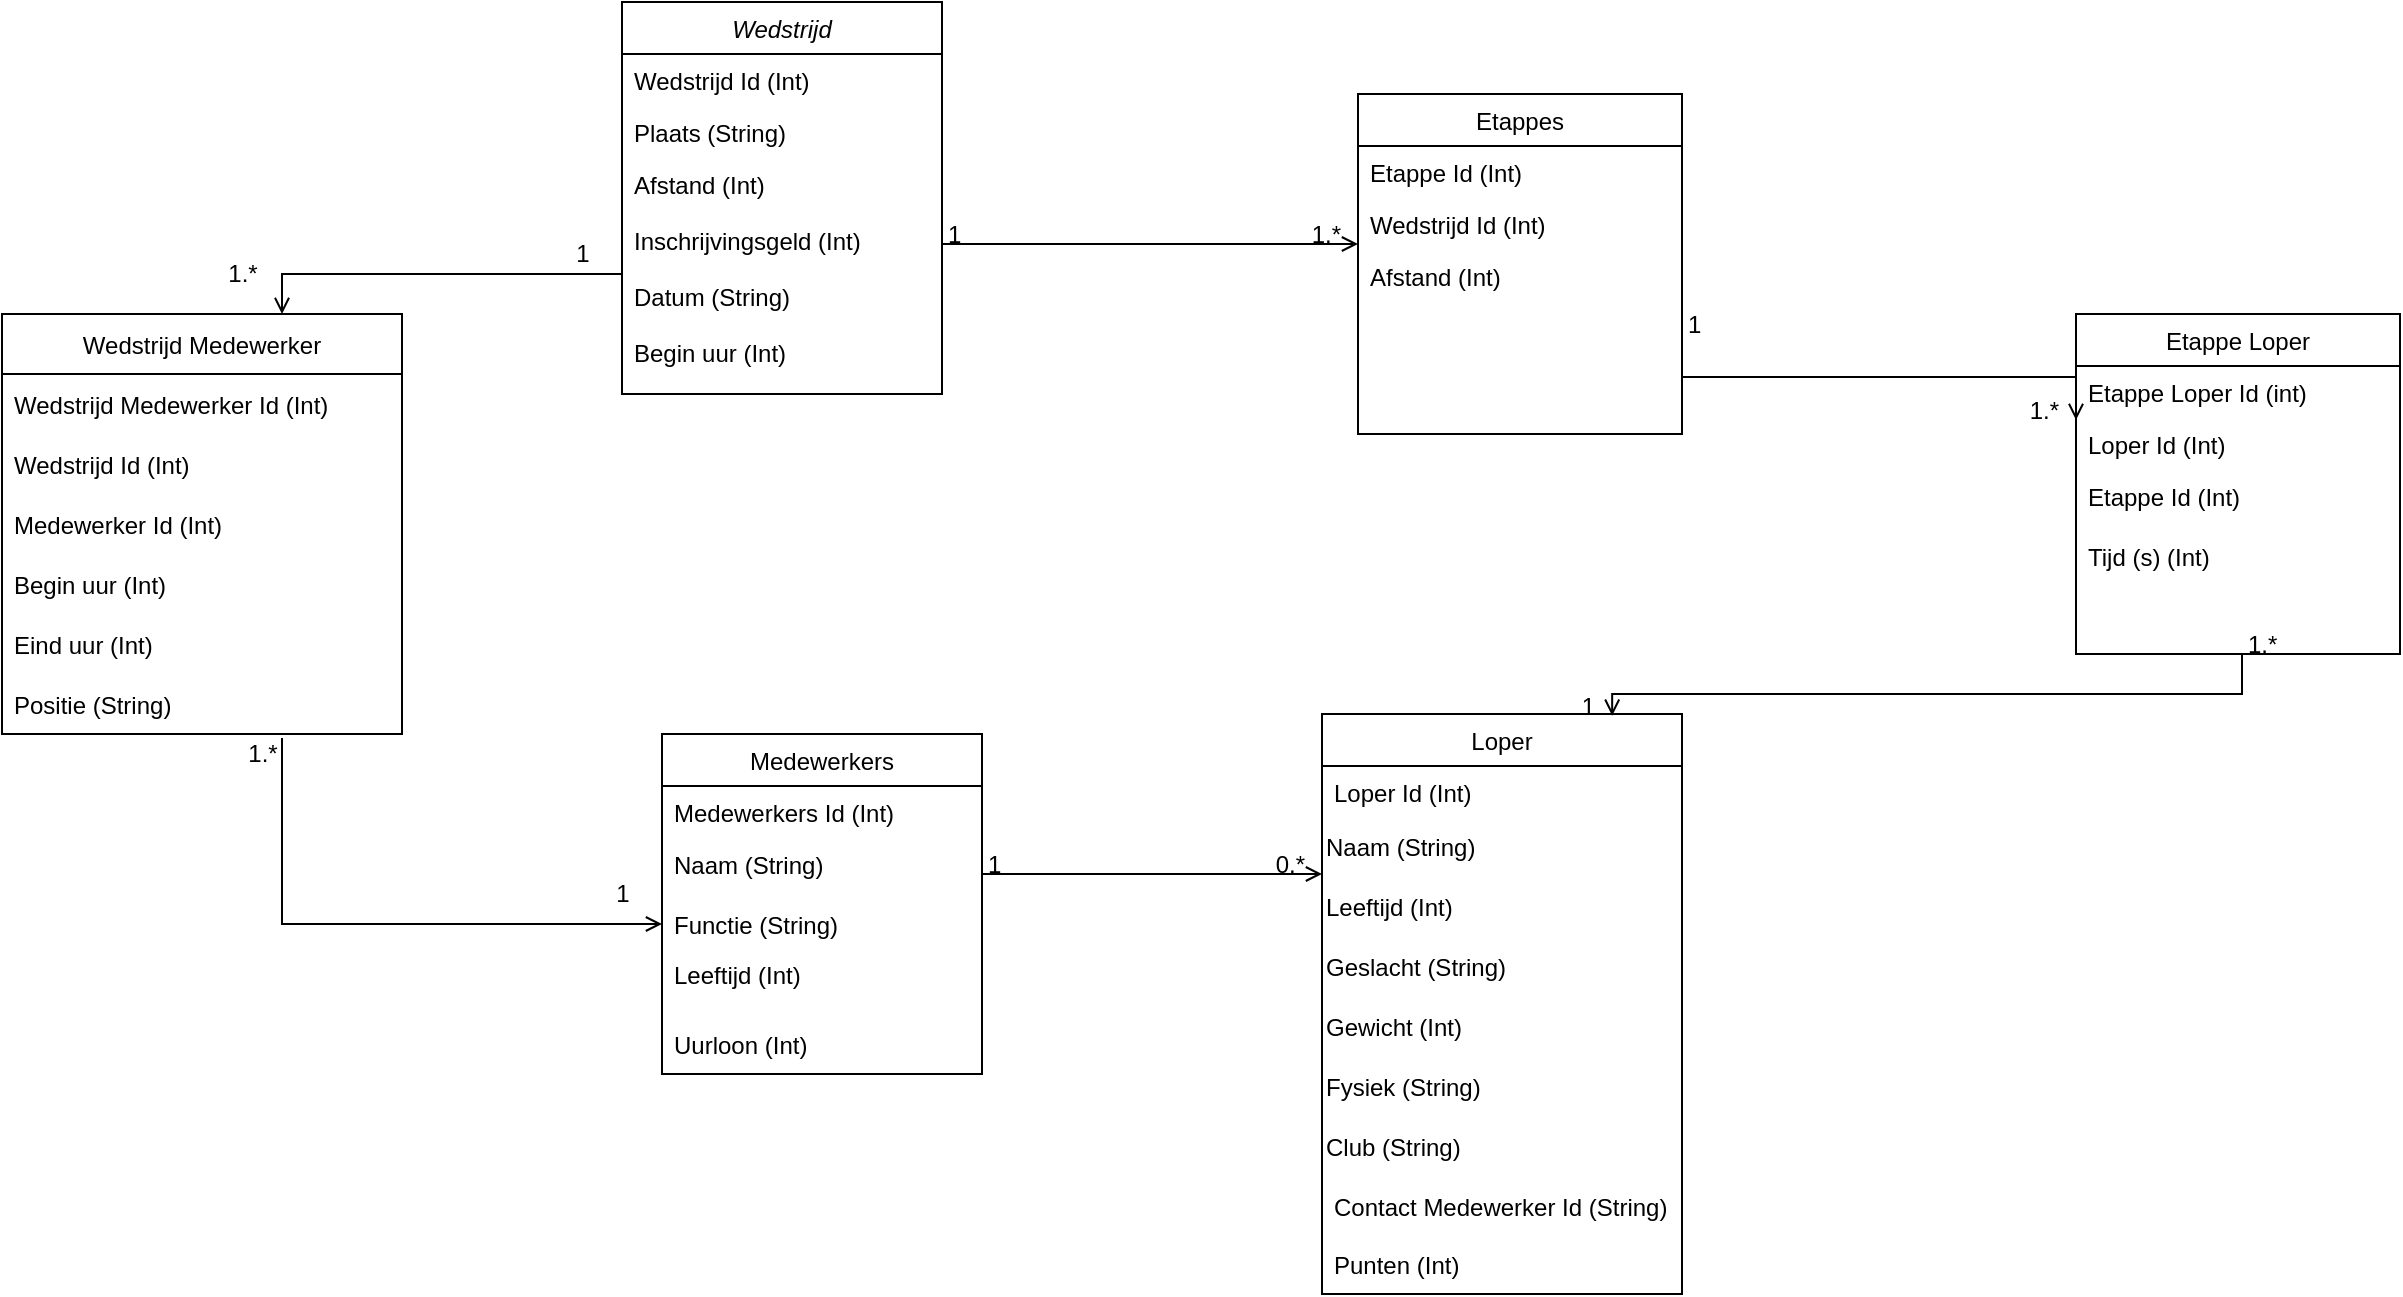 <mxfile version="20.5.3" type="device"><diagram id="C5RBs43oDa-KdzZeNtuy" name="Page-1"><mxGraphModel dx="1527" dy="1945" grid="1" gridSize="10" guides="1" tooltips="1" connect="1" arrows="1" fold="1" page="1" pageScale="1" pageWidth="827" pageHeight="1169" math="0" shadow="0"><root><mxCell id="WIyWlLk6GJQsqaUBKTNV-0"/><mxCell id="WIyWlLk6GJQsqaUBKTNV-1" parent="WIyWlLk6GJQsqaUBKTNV-0"/><mxCell id="zkfFHV4jXpPFQw0GAbJ--0" value="Wedstrijd" style="swimlane;fontStyle=2;align=center;verticalAlign=top;childLayout=stackLayout;horizontal=1;startSize=26;horizontalStack=0;resizeParent=1;resizeLast=0;collapsible=1;marginBottom=0;rounded=0;shadow=0;strokeWidth=1;" parent="WIyWlLk6GJQsqaUBKTNV-1" vertex="1"><mxGeometry x="100" y="-6" width="160" height="196" as="geometry"><mxRectangle x="230" y="140" width="160" height="26" as="alternateBounds"/></mxGeometry></mxCell><mxCell id="zkfFHV4jXpPFQw0GAbJ--1" value="Wedstrijd Id (Int)" style="text;align=left;verticalAlign=top;spacingLeft=4;spacingRight=4;overflow=hidden;rotatable=0;points=[[0,0.5],[1,0.5]];portConstraint=eastwest;" parent="zkfFHV4jXpPFQw0GAbJ--0" vertex="1"><mxGeometry y="26" width="160" height="26" as="geometry"/></mxCell><mxCell id="zkfFHV4jXpPFQw0GAbJ--2" value="Plaats (String)" style="text;align=left;verticalAlign=top;spacingLeft=4;spacingRight=4;overflow=hidden;rotatable=0;points=[[0,0.5],[1,0.5]];portConstraint=eastwest;rounded=0;shadow=0;html=0;" parent="zkfFHV4jXpPFQw0GAbJ--0" vertex="1"><mxGeometry y="52" width="160" height="26" as="geometry"/></mxCell><mxCell id="zkfFHV4jXpPFQw0GAbJ--3" value="Afstand (Int)" style="text;align=left;verticalAlign=top;spacingLeft=4;spacingRight=4;overflow=hidden;rotatable=0;points=[[0,0.5],[1,0.5]];portConstraint=eastwest;rounded=0;shadow=0;html=0;" parent="zkfFHV4jXpPFQw0GAbJ--0" vertex="1"><mxGeometry y="78" width="160" height="26" as="geometry"/></mxCell><mxCell id="7YEG0zOhse0QoR3OER02-16" value="Inschrijvingsgeld (Int)" style="text;strokeColor=none;fillColor=none;align=left;verticalAlign=middle;spacingLeft=4;spacingRight=4;overflow=hidden;points=[[0,0.5],[1,0.5]];portConstraint=eastwest;rotatable=0;" parent="zkfFHV4jXpPFQw0GAbJ--0" vertex="1"><mxGeometry y="104" width="160" height="30" as="geometry"/></mxCell><mxCell id="7YEG0zOhse0QoR3OER02-15" value="Datum (String)" style="text;strokeColor=none;fillColor=none;align=left;verticalAlign=middle;spacingLeft=4;spacingRight=4;overflow=hidden;points=[[0,0.5],[1,0.5]];portConstraint=eastwest;rotatable=0;" parent="zkfFHV4jXpPFQw0GAbJ--0" vertex="1"><mxGeometry y="134" width="160" height="26" as="geometry"/></mxCell><mxCell id="7YEG0zOhse0QoR3OER02-48" value="Begin uur (Int)" style="text;strokeColor=none;fillColor=none;align=left;verticalAlign=middle;spacingLeft=4;spacingRight=4;overflow=hidden;points=[[0,0.5],[1,0.5]];portConstraint=eastwest;rotatable=0;" parent="zkfFHV4jXpPFQw0GAbJ--0" vertex="1"><mxGeometry y="160" width="160" height="30" as="geometry"/></mxCell><mxCell id="zkfFHV4jXpPFQw0GAbJ--6" value="Medewerkers" style="swimlane;fontStyle=0;align=center;verticalAlign=top;childLayout=stackLayout;horizontal=1;startSize=26;horizontalStack=0;resizeParent=1;resizeLast=0;collapsible=1;marginBottom=0;rounded=0;shadow=0;strokeWidth=1;" parent="WIyWlLk6GJQsqaUBKTNV-1" vertex="1"><mxGeometry x="120" y="360" width="160" height="170" as="geometry"><mxRectangle x="130" y="380" width="160" height="26" as="alternateBounds"/></mxGeometry></mxCell><mxCell id="zkfFHV4jXpPFQw0GAbJ--7" value="Medewerkers Id (Int)" style="text;align=left;verticalAlign=top;spacingLeft=4;spacingRight=4;overflow=hidden;rotatable=0;points=[[0,0.5],[1,0.5]];portConstraint=eastwest;" parent="zkfFHV4jXpPFQw0GAbJ--6" vertex="1"><mxGeometry y="26" width="160" height="26" as="geometry"/></mxCell><mxCell id="zkfFHV4jXpPFQw0GAbJ--8" value="Naam (String)" style="text;align=left;verticalAlign=top;spacingLeft=4;spacingRight=4;overflow=hidden;rotatable=0;points=[[0,0.5],[1,0.5]];portConstraint=eastwest;rounded=0;shadow=0;html=0;" parent="zkfFHV4jXpPFQw0GAbJ--6" vertex="1"><mxGeometry y="52" width="160" height="88" as="geometry"/></mxCell><mxCell id="7YEG0zOhse0QoR3OER02-47" value="Uurloon (Int)" style="text;strokeColor=none;fillColor=none;align=left;verticalAlign=middle;spacingLeft=4;spacingRight=4;overflow=hidden;points=[[0,0.5],[1,0.5]];portConstraint=eastwest;rotatable=0;" parent="zkfFHV4jXpPFQw0GAbJ--6" vertex="1"><mxGeometry y="140" width="160" height="30" as="geometry"/></mxCell><mxCell id="zkfFHV4jXpPFQw0GAbJ--13" value="Loper" style="swimlane;fontStyle=0;align=center;verticalAlign=top;childLayout=stackLayout;horizontal=1;startSize=26;horizontalStack=0;resizeParent=1;resizeLast=0;collapsible=1;marginBottom=0;rounded=0;shadow=0;strokeWidth=1;" parent="WIyWlLk6GJQsqaUBKTNV-1" vertex="1"><mxGeometry x="450" y="350" width="180" height="290" as="geometry"><mxRectangle x="340" y="380" width="170" height="26" as="alternateBounds"/></mxGeometry></mxCell><mxCell id="zkfFHV4jXpPFQw0GAbJ--14" value="Loper Id (Int)&#10;" style="text;align=left;verticalAlign=top;spacingLeft=4;spacingRight=4;overflow=hidden;rotatable=0;points=[[0,0.5],[1,0.5]];portConstraint=eastwest;" parent="zkfFHV4jXpPFQw0GAbJ--13" vertex="1"><mxGeometry y="26" width="180" height="26" as="geometry"/></mxCell><mxCell id="l-yJmLYmVW_323Am_v_U-6" value="Naam (String)" style="text;html=1;align=left;verticalAlign=middle;resizable=0;points=[];autosize=1;strokeColor=none;fillColor=none;" parent="zkfFHV4jXpPFQw0GAbJ--13" vertex="1"><mxGeometry y="52" width="180" height="30" as="geometry"/></mxCell><mxCell id="l-yJmLYmVW_323Am_v_U-7" value="Leeftijd (Int)" style="text;html=1;align=left;verticalAlign=middle;resizable=0;points=[];autosize=1;strokeColor=none;fillColor=none;" parent="zkfFHV4jXpPFQw0GAbJ--13" vertex="1"><mxGeometry y="82" width="180" height="30" as="geometry"/></mxCell><mxCell id="l-yJmLYmVW_323Am_v_U-9" value="Geslacht (String)" style="text;html=1;align=left;verticalAlign=middle;resizable=0;points=[];autosize=1;strokeColor=none;fillColor=none;" parent="zkfFHV4jXpPFQw0GAbJ--13" vertex="1"><mxGeometry y="112" width="180" height="30" as="geometry"/></mxCell><mxCell id="l-yJmLYmVW_323Am_v_U-12" value="Gewicht (Int)" style="text;html=1;align=left;verticalAlign=middle;resizable=0;points=[];autosize=1;strokeColor=none;fillColor=none;" parent="zkfFHV4jXpPFQw0GAbJ--13" vertex="1"><mxGeometry y="142" width="180" height="30" as="geometry"/></mxCell><mxCell id="l-yJmLYmVW_323Am_v_U-13" value="Fysiek (String)" style="text;html=1;align=left;verticalAlign=middle;resizable=0;points=[];autosize=1;strokeColor=none;fillColor=none;" parent="zkfFHV4jXpPFQw0GAbJ--13" vertex="1"><mxGeometry y="172" width="180" height="30" as="geometry"/></mxCell><mxCell id="l-yJmLYmVW_323Am_v_U-14" value="Club (String)" style="text;html=1;align=left;verticalAlign=middle;resizable=0;points=[];autosize=1;strokeColor=none;fillColor=none;" parent="zkfFHV4jXpPFQw0GAbJ--13" vertex="1"><mxGeometry y="202" width="180" height="30" as="geometry"/></mxCell><mxCell id="l-yJmLYmVW_323Am_v_U-31" value="Contact Medewerker Id (String)" style="text;strokeColor=none;fillColor=none;align=left;verticalAlign=middle;spacingLeft=4;spacingRight=4;overflow=hidden;points=[[0,0.5],[1,0.5]];portConstraint=eastwest;rotatable=0;" parent="zkfFHV4jXpPFQw0GAbJ--13" vertex="1"><mxGeometry y="232" width="180" height="28" as="geometry"/></mxCell><mxCell id="Jfr2v82ellytsWc2Stgj-2" value="Punten (Int)" style="text;strokeColor=none;fillColor=none;align=left;verticalAlign=middle;spacingLeft=4;spacingRight=4;overflow=hidden;points=[[0,0.5],[1,0.5]];portConstraint=eastwest;rotatable=0;" parent="zkfFHV4jXpPFQw0GAbJ--13" vertex="1"><mxGeometry y="260" width="180" height="30" as="geometry"/></mxCell><mxCell id="zkfFHV4jXpPFQw0GAbJ--17" value="Etappes" style="swimlane;fontStyle=0;align=center;verticalAlign=top;childLayout=stackLayout;horizontal=1;startSize=26;horizontalStack=0;resizeParent=1;resizeLast=0;collapsible=1;marginBottom=0;rounded=0;shadow=0;strokeWidth=1;" parent="WIyWlLk6GJQsqaUBKTNV-1" vertex="1"><mxGeometry x="468" y="40" width="162" height="170" as="geometry"><mxRectangle x="550" y="140" width="160" height="26" as="alternateBounds"/></mxGeometry></mxCell><mxCell id="zkfFHV4jXpPFQw0GAbJ--18" value="Etappe Id (Int)" style="text;align=left;verticalAlign=top;spacingLeft=4;spacingRight=4;overflow=hidden;rotatable=0;points=[[0,0.5],[1,0.5]];portConstraint=eastwest;" parent="zkfFHV4jXpPFQw0GAbJ--17" vertex="1"><mxGeometry y="26" width="162" height="26" as="geometry"/></mxCell><mxCell id="zkfFHV4jXpPFQw0GAbJ--19" value="Wedstrijd Id (Int)" style="text;align=left;verticalAlign=top;spacingLeft=4;spacingRight=4;overflow=hidden;rotatable=0;points=[[0,0.5],[1,0.5]];portConstraint=eastwest;rounded=0;shadow=0;html=0;" parent="zkfFHV4jXpPFQw0GAbJ--17" vertex="1"><mxGeometry y="52" width="162" height="26" as="geometry"/></mxCell><mxCell id="zkfFHV4jXpPFQw0GAbJ--20" value="Afstand (Int)" style="text;align=left;verticalAlign=top;spacingLeft=4;spacingRight=4;overflow=hidden;rotatable=0;points=[[0,0.5],[1,0.5]];portConstraint=eastwest;rounded=0;shadow=0;html=0;" parent="zkfFHV4jXpPFQw0GAbJ--17" vertex="1"><mxGeometry y="78" width="162" height="26" as="geometry"/></mxCell><mxCell id="zkfFHV4jXpPFQw0GAbJ--26" value="" style="endArrow=open;shadow=0;strokeWidth=1;rounded=0;endFill=1;edgeStyle=elbowEdgeStyle;elbow=vertical;" parent="WIyWlLk6GJQsqaUBKTNV-1" source="zkfFHV4jXpPFQw0GAbJ--0" target="zkfFHV4jXpPFQw0GAbJ--17" edge="1"><mxGeometry x="0.5" y="41" relative="1" as="geometry"><mxPoint x="380" y="192" as="sourcePoint"/><mxPoint x="540" y="192" as="targetPoint"/><mxPoint x="-40" y="32" as="offset"/></mxGeometry></mxCell><mxCell id="zkfFHV4jXpPFQw0GAbJ--27" value="1" style="resizable=0;align=left;verticalAlign=bottom;labelBackgroundColor=none;fontSize=12;" parent="zkfFHV4jXpPFQw0GAbJ--26" connectable="0" vertex="1"><mxGeometry x="-1" relative="1" as="geometry"><mxPoint x="1" y="4" as="offset"/></mxGeometry></mxCell><mxCell id="zkfFHV4jXpPFQw0GAbJ--28" value="1.*" style="resizable=0;align=right;verticalAlign=bottom;labelBackgroundColor=none;fontSize=12;" parent="zkfFHV4jXpPFQw0GAbJ--26" connectable="0" vertex="1"><mxGeometry x="1" relative="1" as="geometry"><mxPoint x="-7" y="4" as="offset"/></mxGeometry></mxCell><mxCell id="l-yJmLYmVW_323Am_v_U-4" value="" style="resizable=0;align=left;verticalAlign=bottom;labelBackgroundColor=none;fontSize=12;" parent="WIyWlLk6GJQsqaUBKTNV-1" connectable="0" vertex="1"><mxGeometry x="210" y="350" as="geometry"><mxPoint x="-37" y="8" as="offset"/></mxGeometry></mxCell><mxCell id="l-yJmLYmVW_323Am_v_U-5" value="" style="resizable=0;align=left;verticalAlign=bottom;labelBackgroundColor=none;fontSize=12;" parent="WIyWlLk6GJQsqaUBKTNV-1" connectable="0" vertex="1"><mxGeometry x="180" y="224" as="geometry"><mxPoint x="1" y="24" as="offset"/></mxGeometry></mxCell><mxCell id="l-yJmLYmVW_323Am_v_U-32" value="Functie (String)" style="text;strokeColor=none;fillColor=none;align=left;verticalAlign=middle;spacingLeft=4;spacingRight=4;overflow=hidden;points=[[0,0.5],[1,0.5]];portConstraint=eastwest;rotatable=0;" parent="WIyWlLk6GJQsqaUBKTNV-1" vertex="1"><mxGeometry x="120" y="440" width="110" height="30" as="geometry"/></mxCell><mxCell id="Jfr2v82ellytsWc2Stgj-1" value="Leeftijd (Int)" style="text;strokeColor=none;fillColor=none;align=left;verticalAlign=middle;spacingLeft=4;spacingRight=4;overflow=hidden;points=[[0,0.5],[1,0.5]];portConstraint=eastwest;rotatable=0;" parent="WIyWlLk6GJQsqaUBKTNV-1" vertex="1"><mxGeometry x="120" y="465" width="80" height="30" as="geometry"/></mxCell><mxCell id="7YEG0zOhse0QoR3OER02-10" value="" style="endArrow=open;shadow=0;strokeWidth=1;rounded=0;endFill=1;edgeStyle=elbowEdgeStyle;elbow=vertical;" parent="WIyWlLk6GJQsqaUBKTNV-1" edge="1"><mxGeometry x="0.5" y="41" relative="1" as="geometry"><mxPoint x="280" y="430" as="sourcePoint"/><mxPoint x="450" y="430" as="targetPoint"/><mxPoint x="-40" y="32" as="offset"/></mxGeometry></mxCell><mxCell id="7YEG0zOhse0QoR3OER02-11" value="1" style="resizable=0;align=left;verticalAlign=bottom;labelBackgroundColor=none;fontSize=12;" parent="7YEG0zOhse0QoR3OER02-10" connectable="0" vertex="1"><mxGeometry x="-1" relative="1" as="geometry"><mxPoint x="1" y="4" as="offset"/></mxGeometry></mxCell><mxCell id="7YEG0zOhse0QoR3OER02-12" value="0.*" style="resizable=0;align=right;verticalAlign=bottom;labelBackgroundColor=none;fontSize=12;" parent="7YEG0zOhse0QoR3OER02-10" connectable="0" vertex="1"><mxGeometry x="1" relative="1" as="geometry"><mxPoint x="-7" y="4" as="offset"/></mxGeometry></mxCell><mxCell id="7YEG0zOhse0QoR3OER02-17" value="Etappe Loper" style="swimlane;fontStyle=0;align=center;verticalAlign=top;childLayout=stackLayout;horizontal=1;startSize=26;horizontalStack=0;resizeParent=1;resizeLast=0;collapsible=1;marginBottom=0;rounded=0;shadow=0;strokeWidth=1;" parent="WIyWlLk6GJQsqaUBKTNV-1" vertex="1"><mxGeometry x="827" y="150" width="162" height="170" as="geometry"><mxRectangle x="550" y="140" width="160" height="26" as="alternateBounds"/></mxGeometry></mxCell><mxCell id="7YEG0zOhse0QoR3OER02-18" value="Etappe Loper Id (int)" style="text;align=left;verticalAlign=top;spacingLeft=4;spacingRight=4;overflow=hidden;rotatable=0;points=[[0,0.5],[1,0.5]];portConstraint=eastwest;" parent="7YEG0zOhse0QoR3OER02-17" vertex="1"><mxGeometry y="26" width="162" height="26" as="geometry"/></mxCell><mxCell id="7YEG0zOhse0QoR3OER02-19" value="Loper Id (Int)" style="text;align=left;verticalAlign=top;spacingLeft=4;spacingRight=4;overflow=hidden;rotatable=0;points=[[0,0.5],[1,0.5]];portConstraint=eastwest;rounded=0;shadow=0;html=0;" parent="7YEG0zOhse0QoR3OER02-17" vertex="1"><mxGeometry y="52" width="162" height="26" as="geometry"/></mxCell><mxCell id="7YEG0zOhse0QoR3OER02-20" value="Etappe Id (Int)" style="text;align=left;verticalAlign=top;spacingLeft=4;spacingRight=4;overflow=hidden;rotatable=0;points=[[0,0.5],[1,0.5]];portConstraint=eastwest;rounded=0;shadow=0;html=0;" parent="7YEG0zOhse0QoR3OER02-17" vertex="1"><mxGeometry y="78" width="162" height="26" as="geometry"/></mxCell><mxCell id="7YEG0zOhse0QoR3OER02-21" value="Tijd (s) (Int)" style="text;strokeColor=none;fillColor=none;align=left;verticalAlign=middle;spacingLeft=4;spacingRight=4;overflow=hidden;points=[[0,0.5],[1,0.5]];portConstraint=eastwest;rotatable=0;" parent="7YEG0zOhse0QoR3OER02-17" vertex="1"><mxGeometry y="104" width="162" height="34" as="geometry"/></mxCell><mxCell id="7YEG0zOhse0QoR3OER02-32" value="" style="endArrow=open;shadow=0;strokeWidth=1;rounded=0;endFill=1;edgeStyle=elbowEdgeStyle;elbow=vertical;entryX=0;entryY=0.038;entryDx=0;entryDy=0;entryPerimeter=0;" parent="WIyWlLk6GJQsqaUBKTNV-1" target="7YEG0zOhse0QoR3OER02-19" edge="1"><mxGeometry x="0.5" y="41" relative="1" as="geometry"><mxPoint x="630" y="160" as="sourcePoint"/><mxPoint x="820" y="180" as="targetPoint"/><mxPoint x="-40" y="32" as="offset"/></mxGeometry></mxCell><mxCell id="7YEG0zOhse0QoR3OER02-33" value="1" style="resizable=0;align=left;verticalAlign=bottom;labelBackgroundColor=none;fontSize=12;" parent="7YEG0zOhse0QoR3OER02-32" connectable="0" vertex="1"><mxGeometry x="-1" relative="1" as="geometry"><mxPoint x="1" y="4" as="offset"/></mxGeometry></mxCell><mxCell id="7YEG0zOhse0QoR3OER02-34" value="1.*" style="resizable=0;align=right;verticalAlign=bottom;labelBackgroundColor=none;fontSize=12;" parent="7YEG0zOhse0QoR3OER02-32" connectable="0" vertex="1"><mxGeometry x="1" relative="1" as="geometry"><mxPoint x="-7" y="4" as="offset"/></mxGeometry></mxCell><mxCell id="7YEG0zOhse0QoR3OER02-37" value="" style="endArrow=open;shadow=0;strokeWidth=1;rounded=0;endFill=1;edgeStyle=elbowEdgeStyle;elbow=vertical;entryX=0.806;entryY=0.003;entryDx=0;entryDy=0;entryPerimeter=0;" parent="WIyWlLk6GJQsqaUBKTNV-1" target="zkfFHV4jXpPFQw0GAbJ--13" edge="1"><mxGeometry x="0.5" y="41" relative="1" as="geometry"><mxPoint x="910" y="320" as="sourcePoint"/><mxPoint x="660" y="260" as="targetPoint"/><mxPoint x="-40" y="32" as="offset"/><Array as="points"><mxPoint x="740" y="340"/><mxPoint x="910" y="360"/><mxPoint x="830" y="410"/></Array></mxGeometry></mxCell><mxCell id="7YEG0zOhse0QoR3OER02-38" value="1.*" style="resizable=0;align=left;verticalAlign=bottom;labelBackgroundColor=none;fontSize=12;" parent="7YEG0zOhse0QoR3OER02-37" connectable="0" vertex="1"><mxGeometry x="-1" relative="1" as="geometry"><mxPoint x="1" y="4" as="offset"/></mxGeometry></mxCell><mxCell id="7YEG0zOhse0QoR3OER02-39" value="1" style="resizable=0;align=right;verticalAlign=bottom;labelBackgroundColor=none;fontSize=12;" parent="7YEG0zOhse0QoR3OER02-37" connectable="0" vertex="1"><mxGeometry x="1" relative="1" as="geometry"><mxPoint x="-7" y="4" as="offset"/></mxGeometry></mxCell><mxCell id="7YEG0zOhse0QoR3OER02-41" value="Wedstrijd Medewerker" style="swimlane;fontStyle=0;childLayout=stackLayout;horizontal=1;startSize=30;horizontalStack=0;resizeParent=1;resizeParentMax=0;resizeLast=0;collapsible=1;marginBottom=0;" parent="WIyWlLk6GJQsqaUBKTNV-1" vertex="1"><mxGeometry x="-210" y="150" width="200" height="210" as="geometry"/></mxCell><mxCell id="7YEG0zOhse0QoR3OER02-42" value="Wedstrijd Medewerker Id (Int)" style="text;strokeColor=none;fillColor=none;align=left;verticalAlign=middle;spacingLeft=4;spacingRight=4;overflow=hidden;points=[[0,0.5],[1,0.5]];portConstraint=eastwest;rotatable=0;" parent="7YEG0zOhse0QoR3OER02-41" vertex="1"><mxGeometry y="30" width="200" height="30" as="geometry"/></mxCell><mxCell id="7YEG0zOhse0QoR3OER02-43" value="Wedstrijd Id (Int)" style="text;strokeColor=none;fillColor=none;align=left;verticalAlign=middle;spacingLeft=4;spacingRight=4;overflow=hidden;points=[[0,0.5],[1,0.5]];portConstraint=eastwest;rotatable=0;" parent="7YEG0zOhse0QoR3OER02-41" vertex="1"><mxGeometry y="60" width="200" height="30" as="geometry"/></mxCell><mxCell id="7YEG0zOhse0QoR3OER02-44" value="Medewerker Id (Int)" style="text;strokeColor=none;fillColor=none;align=left;verticalAlign=middle;spacingLeft=4;spacingRight=4;overflow=hidden;points=[[0,0.5],[1,0.5]];portConstraint=eastwest;rotatable=0;" parent="7YEG0zOhse0QoR3OER02-41" vertex="1"><mxGeometry y="90" width="200" height="30" as="geometry"/></mxCell><mxCell id="7YEG0zOhse0QoR3OER02-45" value="Begin uur (Int)" style="text;strokeColor=none;fillColor=none;align=left;verticalAlign=middle;spacingLeft=4;spacingRight=4;overflow=hidden;points=[[0,0.5],[1,0.5]];portConstraint=eastwest;rotatable=0;" parent="7YEG0zOhse0QoR3OER02-41" vertex="1"><mxGeometry y="120" width="200" height="30" as="geometry"/></mxCell><mxCell id="7YEG0zOhse0QoR3OER02-49" value="Eind uur (Int)" style="text;strokeColor=none;fillColor=none;align=left;verticalAlign=middle;spacingLeft=4;spacingRight=4;overflow=hidden;points=[[0,0.5],[1,0.5]];portConstraint=eastwest;rotatable=0;" parent="7YEG0zOhse0QoR3OER02-41" vertex="1"><mxGeometry y="150" width="200" height="30" as="geometry"/></mxCell><mxCell id="7YEG0zOhse0QoR3OER02-51" value="Positie (String)" style="text;strokeColor=none;fillColor=none;align=left;verticalAlign=middle;spacingLeft=4;spacingRight=4;overflow=hidden;points=[[0,0.5],[1,0.5]];portConstraint=eastwest;rotatable=0;" parent="7YEG0zOhse0QoR3OER02-41" vertex="1"><mxGeometry y="180" width="200" height="30" as="geometry"/></mxCell><mxCell id="7YEG0zOhse0QoR3OER02-52" value="" style="endArrow=open;shadow=0;strokeWidth=1;rounded=0;endFill=1;edgeStyle=elbowEdgeStyle;elbow=vertical;exitX=0;exitY=0.167;exitDx=0;exitDy=0;exitPerimeter=0;" parent="WIyWlLk6GJQsqaUBKTNV-1" edge="1"><mxGeometry x="0.5" y="41" relative="1" as="geometry"><mxPoint x="100" y="110.012" as="sourcePoint"/><mxPoint x="-70" y="150" as="targetPoint"/><mxPoint x="-40" y="32" as="offset"/></mxGeometry></mxCell><mxCell id="7YEG0zOhse0QoR3OER02-53" value="1.*" style="text;html=1;align=center;verticalAlign=middle;resizable=0;points=[];autosize=1;strokeColor=none;fillColor=none;" parent="WIyWlLk6GJQsqaUBKTNV-1" vertex="1"><mxGeometry x="-110" y="115" width="40" height="30" as="geometry"/></mxCell><mxCell id="7YEG0zOhse0QoR3OER02-54" value="1" style="text;html=1;align=center;verticalAlign=middle;resizable=0;points=[];autosize=1;strokeColor=none;fillColor=none;" parent="WIyWlLk6GJQsqaUBKTNV-1" vertex="1"><mxGeometry x="65" y="105" width="30" height="30" as="geometry"/></mxCell><mxCell id="7YEG0zOhse0QoR3OER02-55" value="" style="endArrow=open;shadow=0;strokeWidth=1;rounded=0;endFill=1;edgeStyle=elbowEdgeStyle;elbow=vertical;exitX=0.7;exitY=1.067;exitDx=0;exitDy=0;exitPerimeter=0;entryX=0;entryY=0.5;entryDx=0;entryDy=0;" parent="WIyWlLk6GJQsqaUBKTNV-1" source="7YEG0zOhse0QoR3OER02-51" target="l-yJmLYmVW_323Am_v_U-32" edge="1"><mxGeometry x="0.5" y="41" relative="1" as="geometry"><mxPoint x="60" y="440.002" as="sourcePoint"/><mxPoint x="-110" y="479.99" as="targetPoint"/><mxPoint x="-40" y="32" as="offset"/><Array as="points"><mxPoint x="30" y="455"/><mxPoint x="10" y="460"/></Array></mxGeometry></mxCell><mxCell id="7YEG0zOhse0QoR3OER02-57" value="1.*" style="text;html=1;align=center;verticalAlign=middle;resizable=0;points=[];autosize=1;strokeColor=none;fillColor=none;" parent="WIyWlLk6GJQsqaUBKTNV-1" vertex="1"><mxGeometry x="-100" y="355" width="40" height="30" as="geometry"/></mxCell><mxCell id="7YEG0zOhse0QoR3OER02-58" value="1" style="text;html=1;align=center;verticalAlign=middle;resizable=0;points=[];autosize=1;strokeColor=none;fillColor=none;" parent="WIyWlLk6GJQsqaUBKTNV-1" vertex="1"><mxGeometry x="85" y="425" width="30" height="30" as="geometry"/></mxCell></root></mxGraphModel></diagram></mxfile>
